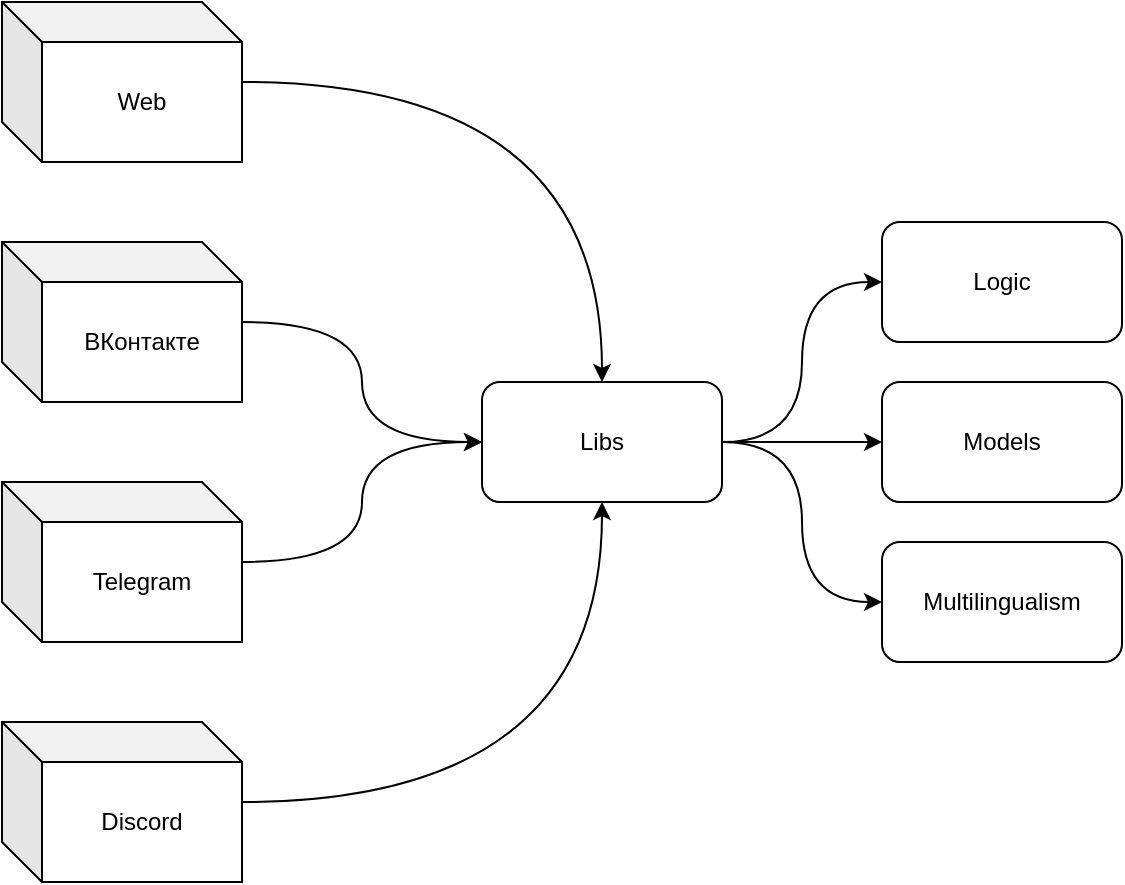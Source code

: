 <mxfile version="15.5.4" type="embed" pages="4"><diagram id="_tguxziWQnmMdVFg1VMq" name="Main"><mxGraphModel dx="744" dy="524" grid="1" gridSize="10" guides="1" tooltips="1" connect="1" arrows="1" fold="1" page="1" pageScale="1" pageWidth="850" pageHeight="1100" math="0" shadow="0"><root><mxCell id="0"/><mxCell id="1" parent="0"/><mxCell id="22" style="edgeStyle=orthogonalEdgeStyle;curved=1;rounded=0;orthogonalLoop=1;jettySize=auto;html=1;entryX=0;entryY=0.5;entryDx=0;entryDy=0;" edge="1" parent="1" source="15" target="20"><mxGeometry relative="1" as="geometry"/></mxCell><mxCell id="15" value="ВКонтакте" style="shape=cube;whiteSpace=wrap;html=1;boundedLbl=1;backgroundOutline=1;darkOpacity=0.05;darkOpacity2=0.1;" vertex="1" parent="1"><mxGeometry x="40" y="160" width="120" height="80" as="geometry"/></mxCell><mxCell id="23" style="edgeStyle=orthogonalEdgeStyle;curved=1;rounded=0;orthogonalLoop=1;jettySize=auto;html=1;" edge="1" parent="1" source="16" target="20"><mxGeometry relative="1" as="geometry"/></mxCell><mxCell id="16" value="Telegram" style="shape=cube;whiteSpace=wrap;html=1;boundedLbl=1;backgroundOutline=1;darkOpacity=0.05;darkOpacity2=0.1;" vertex="1" parent="1"><mxGeometry x="40" y="280" width="120" height="80" as="geometry"/></mxCell><mxCell id="24" style="edgeStyle=orthogonalEdgeStyle;curved=1;rounded=0;orthogonalLoop=1;jettySize=auto;html=1;" edge="1" parent="1" source="18" target="20"><mxGeometry relative="1" as="geometry"/></mxCell><mxCell id="18" value="Discord" style="shape=cube;whiteSpace=wrap;html=1;boundedLbl=1;backgroundOutline=1;darkOpacity=0.05;darkOpacity2=0.1;" vertex="1" parent="1"><mxGeometry x="40" y="400" width="120" height="80" as="geometry"/></mxCell><mxCell id="25" style="edgeStyle=orthogonalEdgeStyle;curved=1;rounded=0;orthogonalLoop=1;jettySize=auto;html=1;" edge="1" parent="1" source="19" target="20"><mxGeometry relative="1" as="geometry"/></mxCell><mxCell id="19" value="Web" style="shape=cube;whiteSpace=wrap;html=1;boundedLbl=1;backgroundOutline=1;darkOpacity=0.05;darkOpacity2=0.1;" vertex="1" parent="1"><mxGeometry x="40" y="40" width="120" height="80" as="geometry"/></mxCell><mxCell id="34" style="edgeStyle=orthogonalEdgeStyle;curved=1;rounded=0;orthogonalLoop=1;jettySize=auto;html=1;entryX=0;entryY=0.5;entryDx=0;entryDy=0;" edge="1" parent="1" source="20" target="33"><mxGeometry relative="1" as="geometry"/></mxCell><mxCell id="36" style="edgeStyle=orthogonalEdgeStyle;curved=1;rounded=0;orthogonalLoop=1;jettySize=auto;html=1;entryX=0;entryY=0.5;entryDx=0;entryDy=0;" edge="1" parent="1" source="20" target="35"><mxGeometry relative="1" as="geometry"/></mxCell><mxCell id="38" style="edgeStyle=orthogonalEdgeStyle;curved=1;rounded=0;orthogonalLoop=1;jettySize=auto;html=1;entryX=0;entryY=0.5;entryDx=0;entryDy=0;" edge="1" parent="1" source="20" target="37"><mxGeometry relative="1" as="geometry"/></mxCell><mxCell id="20" value="Libs" style="rounded=1;whiteSpace=wrap;html=1;" vertex="1" parent="1"><mxGeometry x="280" y="230" width="120" height="60" as="geometry"/></mxCell><mxCell id="33" value="Logic" style="rounded=1;whiteSpace=wrap;html=1;" vertex="1" parent="1"><mxGeometry x="480" y="150" width="120" height="60" as="geometry"/></mxCell><mxCell id="35" value="Models" style="rounded=1;whiteSpace=wrap;html=1;" vertex="1" parent="1"><mxGeometry x="480" y="230" width="120" height="60" as="geometry"/></mxCell><mxCell id="37" value="Multilingualism" style="rounded=1;whiteSpace=wrap;html=1;" vertex="1" parent="1"><mxGeometry x="480" y="310" width="120" height="60" as="geometry"/></mxCell></root></mxGraphModel></diagram><diagram id="May6QnMJAYIY2BVONrGA" name="Logic"><mxGraphModel dx="998" dy="524" grid="1" gridSize="10" guides="1" tooltips="1" connect="1" arrows="1" fold="1" page="1" pageScale="1" pageWidth="850" pageHeight="1100" math="0" shadow="0"><root><mxCell id="7e8fSRfzPYebsekUzH-x-0"/><mxCell id="7e8fSRfzPYebsekUzH-x-1" parent="7e8fSRfzPYebsekUzH-x-0"/></root></mxGraphModel></diagram><diagram id="2_g3tmxjwuJssL7nFKMt" name="Models"><mxGraphModel dx="998" dy="524" grid="1" gridSize="10" guides="1" tooltips="1" connect="1" arrows="1" fold="1" page="1" pageScale="1" pageWidth="850" pageHeight="1100" math="0" shadow="0"><root><mxCell id="-RiYoMFNvj-Q_2YceL8M-0"/><mxCell id="-RiYoMFNvj-Q_2YceL8M-1" parent="-RiYoMFNvj-Q_2YceL8M-0"/></root></mxGraphModel></diagram><diagram id="4IeeqRN1TOwBYvLhI6s3" name="Multilingualism"><mxGraphModel dx="998" dy="524" grid="1" gridSize="10" guides="1" tooltips="1" connect="1" arrows="1" fold="1" page="1" pageScale="1" pageWidth="850" pageHeight="1100" math="0" shadow="0"><root><mxCell id="XRzIxc5tps7FWRfjY7Mk-0"/><mxCell id="XRzIxc5tps7FWRfjY7Mk-1" parent="XRzIxc5tps7FWRfjY7Mk-0"/></root></mxGraphModel></diagram></mxfile>